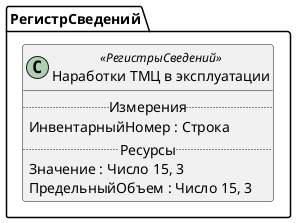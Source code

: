 ﻿@startuml НаработкиТМЦВЭксплуатации
'!include templates.wsd
'..\include templates.wsd
class РегистрСведений.НаработкиТМЦВЭксплуатации as "Наработки ТМЦ в эксплуатации" <<РегистрыСведений>>
{
..Измерения..
ИнвентарныйНомер : Строка
..Ресурсы..
Значение : Число 15, 3
ПредельныйОбъем : Число 15, 3
}
@enduml
